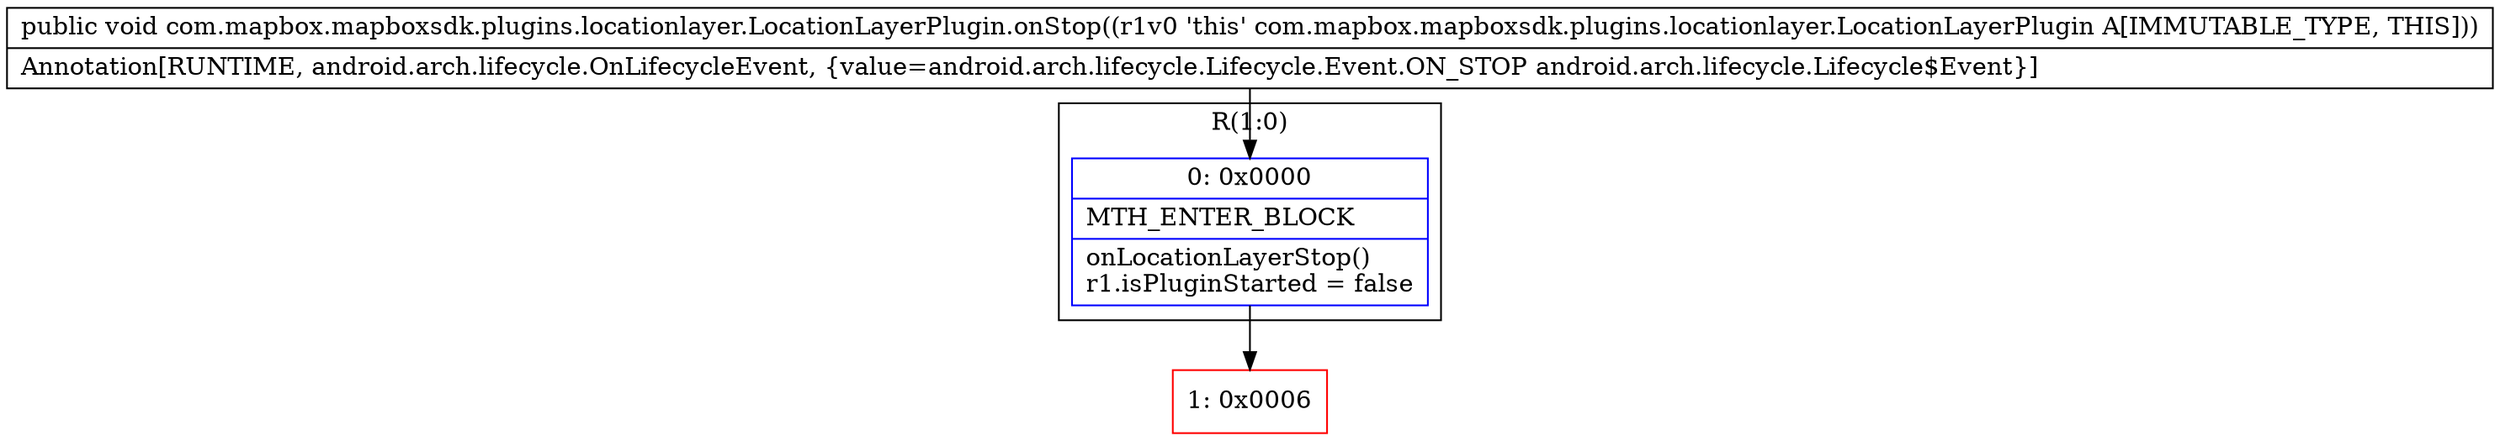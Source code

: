 digraph "CFG forcom.mapbox.mapboxsdk.plugins.locationlayer.LocationLayerPlugin.onStop()V" {
subgraph cluster_Region_1458952972 {
label = "R(1:0)";
node [shape=record,color=blue];
Node_0 [shape=record,label="{0\:\ 0x0000|MTH_ENTER_BLOCK\l|onLocationLayerStop()\lr1.isPluginStarted = false\l}"];
}
Node_1 [shape=record,color=red,label="{1\:\ 0x0006}"];
MethodNode[shape=record,label="{public void com.mapbox.mapboxsdk.plugins.locationlayer.LocationLayerPlugin.onStop((r1v0 'this' com.mapbox.mapboxsdk.plugins.locationlayer.LocationLayerPlugin A[IMMUTABLE_TYPE, THIS]))  | Annotation[RUNTIME, android.arch.lifecycle.OnLifecycleEvent, \{value=android.arch.lifecycle.Lifecycle.Event.ON_STOP android.arch.lifecycle.Lifecycle$Event\}]\l}"];
MethodNode -> Node_0;
Node_0 -> Node_1;
}

